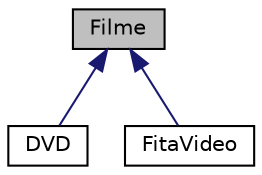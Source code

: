 digraph "Filme"
{
 // LATEX_PDF_SIZE
  edge [fontname="Helvetica",fontsize="10",labelfontname="Helvetica",labelfontsize="10"];
  node [fontname="Helvetica",fontsize="10",shape=record];
  Node1 [label="Filme",height=0.2,width=0.4,color="black", fillcolor="grey75", style="filled", fontcolor="black",tooltip=" "];
  Node1 -> Node2 [dir="back",color="midnightblue",fontsize="10",style="solid"];
  Node2 [label="DVD",height=0.2,width=0.4,color="black", fillcolor="white", style="filled",URL="$classDVD.html",tooltip=" "];
  Node1 -> Node3 [dir="back",color="midnightblue",fontsize="10",style="solid"];
  Node3 [label="FitaVideo",height=0.2,width=0.4,color="black", fillcolor="white", style="filled",URL="$classFitaVideo.html",tooltip=" "];
}
